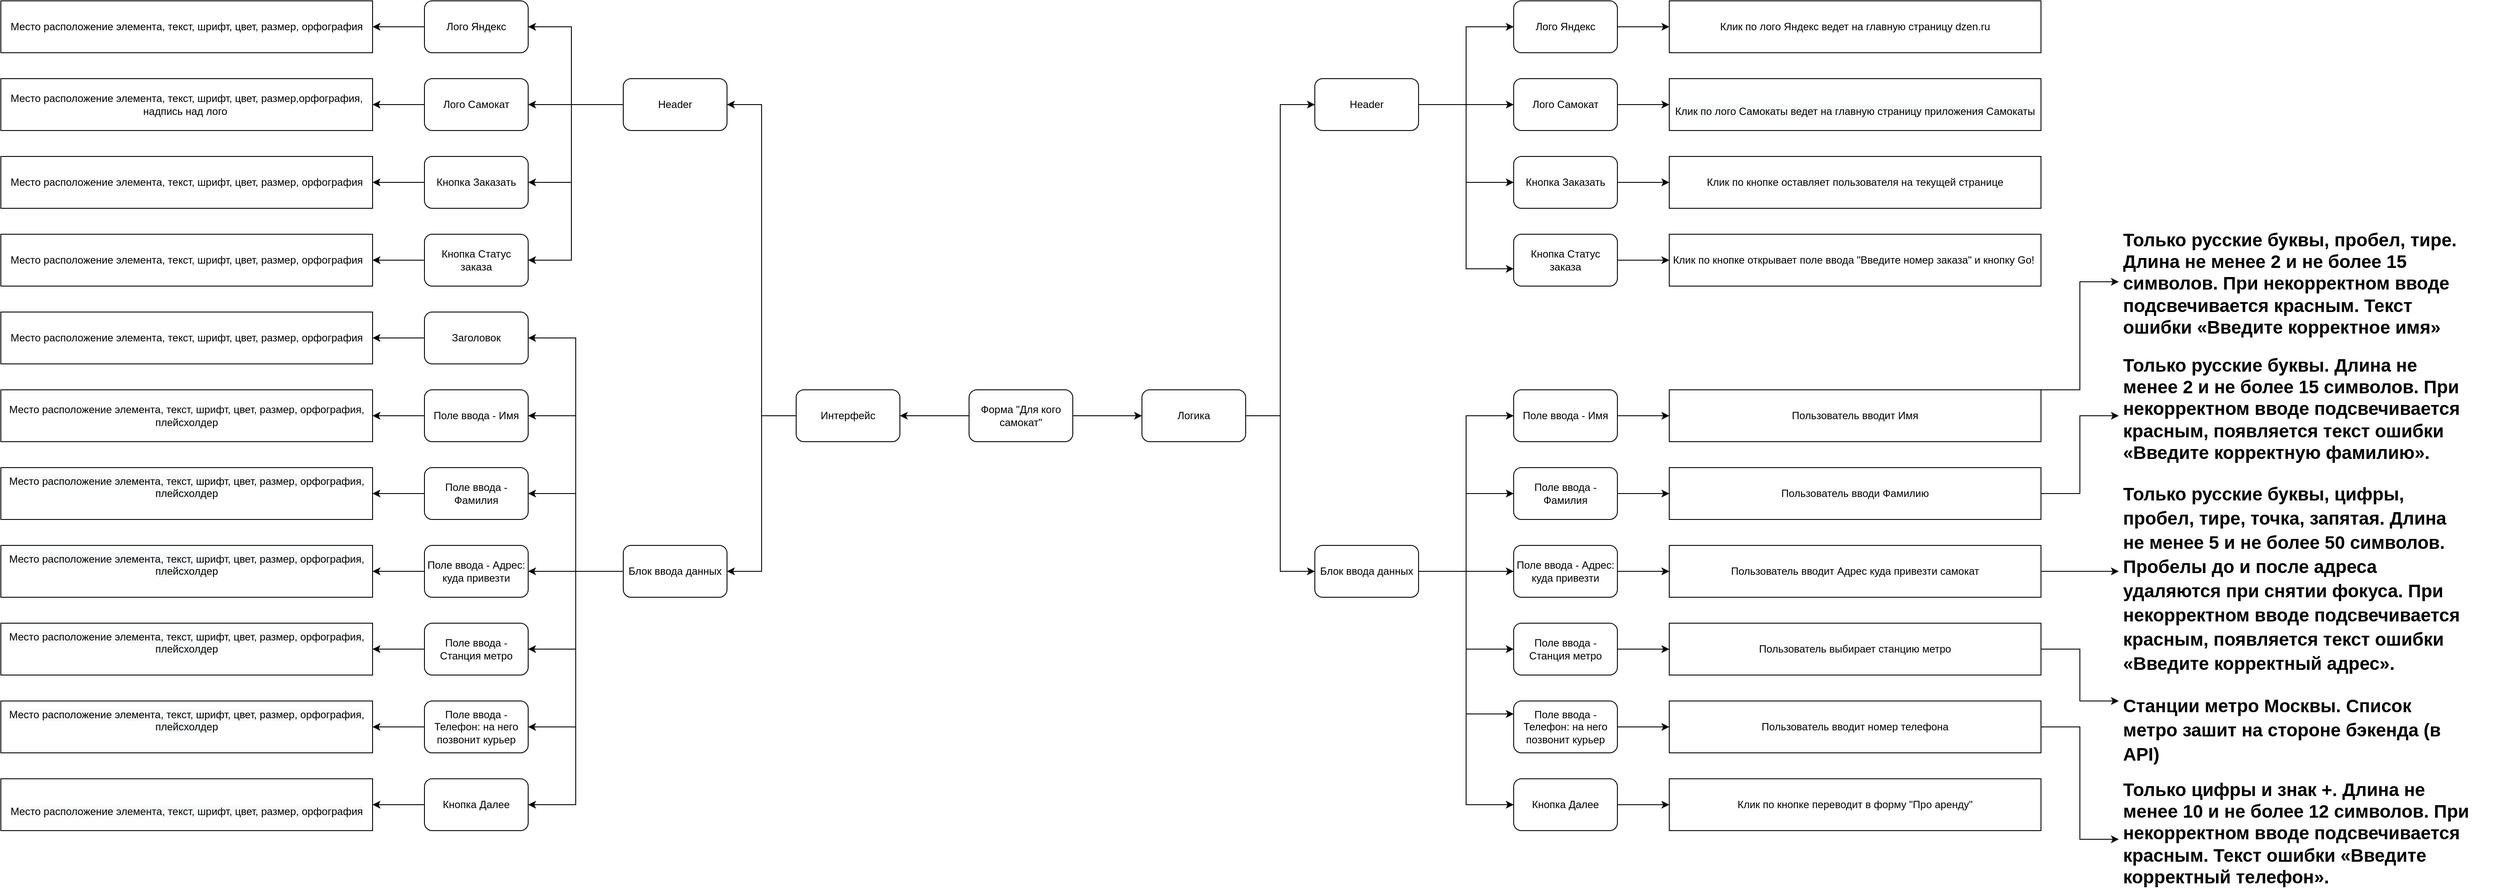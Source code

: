 <mxfile version="20.5.3" type="github">
  <diagram id="o3SfKFsg-XddMGT-pLEB" name="Страница 1">
    <mxGraphModel dx="2241" dy="1990" grid="1" gridSize="10" guides="1" tooltips="1" connect="1" arrows="1" fold="1" page="1" pageScale="1" pageWidth="827" pageHeight="1169" math="0" shadow="0">
      <root>
        <mxCell id="0" />
        <mxCell id="1" parent="0" />
        <mxCell id="TAnfAXLuEqWQbed71-oy-4" value="" style="edgeStyle=orthogonalEdgeStyle;rounded=0;orthogonalLoop=1;jettySize=auto;html=1;" edge="1" parent="1" source="TAnfAXLuEqWQbed71-oy-1" target="TAnfAXLuEqWQbed71-oy-3">
          <mxGeometry relative="1" as="geometry" />
        </mxCell>
        <mxCell id="TAnfAXLuEqWQbed71-oy-6" value="" style="edgeStyle=orthogonalEdgeStyle;rounded=0;orthogonalLoop=1;jettySize=auto;html=1;" edge="1" parent="1" source="TAnfAXLuEqWQbed71-oy-1" target="TAnfAXLuEqWQbed71-oy-5">
          <mxGeometry relative="1" as="geometry" />
        </mxCell>
        <mxCell id="TAnfAXLuEqWQbed71-oy-1" value="Форма &quot;Для кого самокат&quot;" style="rounded=1;whiteSpace=wrap;html=1;" vertex="1" parent="1">
          <mxGeometry x="350" y="270" width="120" height="60" as="geometry" />
        </mxCell>
        <mxCell id="TAnfAXLuEqWQbed71-oy-80" style="edgeStyle=orthogonalEdgeStyle;rounded=0;orthogonalLoop=1;jettySize=auto;html=1;entryX=0;entryY=0.5;entryDx=0;entryDy=0;" edge="1" parent="1" source="TAnfAXLuEqWQbed71-oy-3" target="TAnfAXLuEqWQbed71-oy-78">
          <mxGeometry relative="1" as="geometry" />
        </mxCell>
        <mxCell id="TAnfAXLuEqWQbed71-oy-81" style="edgeStyle=orthogonalEdgeStyle;rounded=0;orthogonalLoop=1;jettySize=auto;html=1;entryX=0;entryY=0.5;entryDx=0;entryDy=0;" edge="1" parent="1" source="TAnfAXLuEqWQbed71-oy-3" target="TAnfAXLuEqWQbed71-oy-79">
          <mxGeometry relative="1" as="geometry" />
        </mxCell>
        <mxCell id="TAnfAXLuEqWQbed71-oy-3" value="Логика" style="whiteSpace=wrap;html=1;rounded=1;" vertex="1" parent="1">
          <mxGeometry x="550" y="270" width="120" height="60" as="geometry" />
        </mxCell>
        <mxCell id="TAnfAXLuEqWQbed71-oy-28" style="edgeStyle=orthogonalEdgeStyle;rounded=0;orthogonalLoop=1;jettySize=auto;html=1;entryX=1;entryY=0.5;entryDx=0;entryDy=0;" edge="1" parent="1" source="TAnfAXLuEqWQbed71-oy-5" target="TAnfAXLuEqWQbed71-oy-7">
          <mxGeometry relative="1" as="geometry" />
        </mxCell>
        <mxCell id="TAnfAXLuEqWQbed71-oy-29" style="edgeStyle=orthogonalEdgeStyle;rounded=0;orthogonalLoop=1;jettySize=auto;html=1;entryX=1;entryY=0.5;entryDx=0;entryDy=0;" edge="1" parent="1" source="TAnfAXLuEqWQbed71-oy-5" target="TAnfAXLuEqWQbed71-oy-27">
          <mxGeometry relative="1" as="geometry" />
        </mxCell>
        <mxCell id="TAnfAXLuEqWQbed71-oy-5" value="Интерфейс" style="whiteSpace=wrap;html=1;rounded=1;" vertex="1" parent="1">
          <mxGeometry x="150" y="270" width="120" height="60" as="geometry" />
        </mxCell>
        <mxCell id="TAnfAXLuEqWQbed71-oy-18" value="" style="edgeStyle=orthogonalEdgeStyle;rounded=0;orthogonalLoop=1;jettySize=auto;html=1;" edge="1" parent="1" source="TAnfAXLuEqWQbed71-oy-7" target="TAnfAXLuEqWQbed71-oy-17">
          <mxGeometry relative="1" as="geometry" />
        </mxCell>
        <mxCell id="TAnfAXLuEqWQbed71-oy-20" style="edgeStyle=orthogonalEdgeStyle;rounded=0;orthogonalLoop=1;jettySize=auto;html=1;entryX=1;entryY=0.5;entryDx=0;entryDy=0;" edge="1" parent="1" source="TAnfAXLuEqWQbed71-oy-7" target="TAnfAXLuEqWQbed71-oy-19">
          <mxGeometry relative="1" as="geometry">
            <Array as="points">
              <mxPoint x="-110" y="-60" />
              <mxPoint x="-110" y="30" />
            </Array>
          </mxGeometry>
        </mxCell>
        <mxCell id="TAnfAXLuEqWQbed71-oy-21" style="edgeStyle=orthogonalEdgeStyle;rounded=0;orthogonalLoop=1;jettySize=auto;html=1;entryX=1;entryY=0.5;entryDx=0;entryDy=0;" edge="1" parent="1" source="TAnfAXLuEqWQbed71-oy-7" target="TAnfAXLuEqWQbed71-oy-10">
          <mxGeometry relative="1" as="geometry">
            <Array as="points">
              <mxPoint x="-110" y="-60" />
              <mxPoint x="-110" y="-150" />
            </Array>
          </mxGeometry>
        </mxCell>
        <mxCell id="TAnfAXLuEqWQbed71-oy-24" style="edgeStyle=orthogonalEdgeStyle;rounded=0;orthogonalLoop=1;jettySize=auto;html=1;entryX=1;entryY=0.5;entryDx=0;entryDy=0;" edge="1" parent="1" source="TAnfAXLuEqWQbed71-oy-7" target="TAnfAXLuEqWQbed71-oy-23">
          <mxGeometry relative="1" as="geometry">
            <Array as="points">
              <mxPoint x="-110" y="-60" />
              <mxPoint x="-110" y="120" />
            </Array>
          </mxGeometry>
        </mxCell>
        <mxCell id="TAnfAXLuEqWQbed71-oy-7" value="Header" style="whiteSpace=wrap;html=1;rounded=1;" vertex="1" parent="1">
          <mxGeometry x="-50" y="-90" width="120" height="60" as="geometry" />
        </mxCell>
        <mxCell id="TAnfAXLuEqWQbed71-oy-63" style="edgeStyle=orthogonalEdgeStyle;rounded=0;orthogonalLoop=1;jettySize=auto;html=1;entryX=1;entryY=0.5;entryDx=0;entryDy=0;" edge="1" parent="1" source="TAnfAXLuEqWQbed71-oy-10" target="TAnfAXLuEqWQbed71-oy-52">
          <mxGeometry relative="1" as="geometry" />
        </mxCell>
        <mxCell id="TAnfAXLuEqWQbed71-oy-10" value="Лого Яндекс" style="whiteSpace=wrap;html=1;rounded=1;" vertex="1" parent="1">
          <mxGeometry x="-280" y="-180" width="120" height="60" as="geometry" />
        </mxCell>
        <mxCell id="TAnfAXLuEqWQbed71-oy-64" style="edgeStyle=orthogonalEdgeStyle;rounded=0;orthogonalLoop=1;jettySize=auto;html=1;entryX=1;entryY=0.5;entryDx=0;entryDy=0;" edge="1" parent="1" source="TAnfAXLuEqWQbed71-oy-17" target="TAnfAXLuEqWQbed71-oy-53">
          <mxGeometry relative="1" as="geometry" />
        </mxCell>
        <mxCell id="TAnfAXLuEqWQbed71-oy-17" value="Лого Самокат" style="whiteSpace=wrap;html=1;rounded=1;" vertex="1" parent="1">
          <mxGeometry x="-280" y="-90" width="120" height="60" as="geometry" />
        </mxCell>
        <mxCell id="TAnfAXLuEqWQbed71-oy-66" style="edgeStyle=orthogonalEdgeStyle;rounded=0;orthogonalLoop=1;jettySize=auto;html=1;entryX=1;entryY=0.5;entryDx=0;entryDy=0;" edge="1" parent="1" source="TAnfAXLuEqWQbed71-oy-19" target="TAnfAXLuEqWQbed71-oy-54">
          <mxGeometry relative="1" as="geometry" />
        </mxCell>
        <mxCell id="TAnfAXLuEqWQbed71-oy-19" value="Кнопка Заказать" style="whiteSpace=wrap;html=1;rounded=1;" vertex="1" parent="1">
          <mxGeometry x="-280" width="120" height="60" as="geometry" />
        </mxCell>
        <mxCell id="TAnfAXLuEqWQbed71-oy-67" style="edgeStyle=orthogonalEdgeStyle;rounded=0;orthogonalLoop=1;jettySize=auto;html=1;entryX=1;entryY=0.5;entryDx=0;entryDy=0;" edge="1" parent="1" source="TAnfAXLuEqWQbed71-oy-23" target="TAnfAXLuEqWQbed71-oy-55">
          <mxGeometry relative="1" as="geometry" />
        </mxCell>
        <mxCell id="TAnfAXLuEqWQbed71-oy-23" value="Кнопка Статус заказа" style="whiteSpace=wrap;html=1;rounded=1;" vertex="1" parent="1">
          <mxGeometry x="-280" y="90" width="120" height="60" as="geometry" />
        </mxCell>
        <mxCell id="TAnfAXLuEqWQbed71-oy-38" style="edgeStyle=orthogonalEdgeStyle;rounded=0;orthogonalLoop=1;jettySize=auto;html=1;entryX=1;entryY=0.5;entryDx=0;entryDy=0;" edge="1" parent="1" source="TAnfAXLuEqWQbed71-oy-27" target="TAnfAXLuEqWQbed71-oy-30">
          <mxGeometry relative="1" as="geometry" />
        </mxCell>
        <mxCell id="TAnfAXLuEqWQbed71-oy-39" style="edgeStyle=orthogonalEdgeStyle;rounded=0;orthogonalLoop=1;jettySize=auto;html=1;entryX=1;entryY=0.5;entryDx=0;entryDy=0;" edge="1" parent="1" source="TAnfAXLuEqWQbed71-oy-27" target="TAnfAXLuEqWQbed71-oy-31">
          <mxGeometry relative="1" as="geometry" />
        </mxCell>
        <mxCell id="TAnfAXLuEqWQbed71-oy-40" style="edgeStyle=orthogonalEdgeStyle;rounded=0;orthogonalLoop=1;jettySize=auto;html=1;entryX=1;entryY=0.5;entryDx=0;entryDy=0;" edge="1" parent="1" source="TAnfAXLuEqWQbed71-oy-27" target="TAnfAXLuEqWQbed71-oy-32">
          <mxGeometry relative="1" as="geometry" />
        </mxCell>
        <mxCell id="TAnfAXLuEqWQbed71-oy-41" style="edgeStyle=orthogonalEdgeStyle;rounded=0;orthogonalLoop=1;jettySize=auto;html=1;entryX=1;entryY=0.5;entryDx=0;entryDy=0;" edge="1" parent="1" source="TAnfAXLuEqWQbed71-oy-27" target="TAnfAXLuEqWQbed71-oy-33">
          <mxGeometry relative="1" as="geometry" />
        </mxCell>
        <mxCell id="TAnfAXLuEqWQbed71-oy-42" style="edgeStyle=orthogonalEdgeStyle;rounded=0;orthogonalLoop=1;jettySize=auto;html=1;entryX=1;entryY=0.5;entryDx=0;entryDy=0;" edge="1" parent="1" source="TAnfAXLuEqWQbed71-oy-27" target="TAnfAXLuEqWQbed71-oy-34">
          <mxGeometry relative="1" as="geometry" />
        </mxCell>
        <mxCell id="TAnfAXLuEqWQbed71-oy-43" style="edgeStyle=orthogonalEdgeStyle;rounded=0;orthogonalLoop=1;jettySize=auto;html=1;entryX=1;entryY=0.5;entryDx=0;entryDy=0;" edge="1" parent="1" source="TAnfAXLuEqWQbed71-oy-27" target="TAnfAXLuEqWQbed71-oy-35">
          <mxGeometry relative="1" as="geometry" />
        </mxCell>
        <mxCell id="TAnfAXLuEqWQbed71-oy-82" style="edgeStyle=orthogonalEdgeStyle;rounded=0;orthogonalLoop=1;jettySize=auto;html=1;entryX=1;entryY=0.5;entryDx=0;entryDy=0;" edge="1" parent="1" source="TAnfAXLuEqWQbed71-oy-27" target="TAnfAXLuEqWQbed71-oy-36">
          <mxGeometry relative="1" as="geometry" />
        </mxCell>
        <mxCell id="TAnfAXLuEqWQbed71-oy-27" value="Блок ввода данных" style="whiteSpace=wrap;html=1;rounded=1;" vertex="1" parent="1">
          <mxGeometry x="-50" y="450" width="120" height="60" as="geometry" />
        </mxCell>
        <mxCell id="TAnfAXLuEqWQbed71-oy-68" style="edgeStyle=orthogonalEdgeStyle;rounded=0;orthogonalLoop=1;jettySize=auto;html=1;entryX=1;entryY=0.5;entryDx=0;entryDy=0;" edge="1" parent="1" source="TAnfAXLuEqWQbed71-oy-30" target="TAnfAXLuEqWQbed71-oy-56">
          <mxGeometry relative="1" as="geometry" />
        </mxCell>
        <mxCell id="TAnfAXLuEqWQbed71-oy-30" value="Заголовок" style="whiteSpace=wrap;html=1;rounded=1;" vertex="1" parent="1">
          <mxGeometry x="-280" y="180" width="120" height="60" as="geometry" />
        </mxCell>
        <mxCell id="TAnfAXLuEqWQbed71-oy-69" style="edgeStyle=orthogonalEdgeStyle;rounded=0;orthogonalLoop=1;jettySize=auto;html=1;entryX=1;entryY=0.5;entryDx=0;entryDy=0;" edge="1" parent="1" source="TAnfAXLuEqWQbed71-oy-31" target="TAnfAXLuEqWQbed71-oy-57">
          <mxGeometry relative="1" as="geometry" />
        </mxCell>
        <mxCell id="TAnfAXLuEqWQbed71-oy-31" value="Поле ввода - Имя" style="whiteSpace=wrap;html=1;rounded=1;" vertex="1" parent="1">
          <mxGeometry x="-280" y="270" width="120" height="60" as="geometry" />
        </mxCell>
        <mxCell id="TAnfAXLuEqWQbed71-oy-70" style="edgeStyle=orthogonalEdgeStyle;rounded=0;orthogonalLoop=1;jettySize=auto;html=1;entryX=1;entryY=0.5;entryDx=0;entryDy=0;" edge="1" parent="1" source="TAnfAXLuEqWQbed71-oy-32" target="TAnfAXLuEqWQbed71-oy-58">
          <mxGeometry relative="1" as="geometry" />
        </mxCell>
        <mxCell id="TAnfAXLuEqWQbed71-oy-32" value="Поле ввода - Фамилия" style="whiteSpace=wrap;html=1;rounded=1;" vertex="1" parent="1">
          <mxGeometry x="-280" y="360" width="120" height="60" as="geometry" />
        </mxCell>
        <mxCell id="TAnfAXLuEqWQbed71-oy-71" style="edgeStyle=orthogonalEdgeStyle;rounded=0;orthogonalLoop=1;jettySize=auto;html=1;entryX=1;entryY=0.5;entryDx=0;entryDy=0;" edge="1" parent="1" source="TAnfAXLuEqWQbed71-oy-33" target="TAnfAXLuEqWQbed71-oy-59">
          <mxGeometry relative="1" as="geometry" />
        </mxCell>
        <mxCell id="TAnfAXLuEqWQbed71-oy-33" value="Поле ввода - Адрес: куда привезти" style="whiteSpace=wrap;html=1;rounded=1;" vertex="1" parent="1">
          <mxGeometry x="-280" y="450" width="120" height="60" as="geometry" />
        </mxCell>
        <mxCell id="TAnfAXLuEqWQbed71-oy-72" style="edgeStyle=orthogonalEdgeStyle;rounded=0;orthogonalLoop=1;jettySize=auto;html=1;entryX=1;entryY=0.5;entryDx=0;entryDy=0;" edge="1" parent="1" source="TAnfAXLuEqWQbed71-oy-34" target="TAnfAXLuEqWQbed71-oy-60">
          <mxGeometry relative="1" as="geometry" />
        </mxCell>
        <mxCell id="TAnfAXLuEqWQbed71-oy-34" value="Поле ввода - Станция метро" style="whiteSpace=wrap;html=1;rounded=1;" vertex="1" parent="1">
          <mxGeometry x="-280" y="540" width="120" height="60" as="geometry" />
        </mxCell>
        <mxCell id="TAnfAXLuEqWQbed71-oy-73" style="edgeStyle=orthogonalEdgeStyle;rounded=0;orthogonalLoop=1;jettySize=auto;html=1;entryX=1;entryY=0.5;entryDx=0;entryDy=0;" edge="1" parent="1" source="TAnfAXLuEqWQbed71-oy-35" target="TAnfAXLuEqWQbed71-oy-61">
          <mxGeometry relative="1" as="geometry" />
        </mxCell>
        <mxCell id="TAnfAXLuEqWQbed71-oy-35" value="Поле ввода - Телефон: на него позвонит курьер" style="whiteSpace=wrap;html=1;rounded=1;" vertex="1" parent="1">
          <mxGeometry x="-280" y="630" width="120" height="60" as="geometry" />
        </mxCell>
        <mxCell id="TAnfAXLuEqWQbed71-oy-74" style="edgeStyle=orthogonalEdgeStyle;rounded=0;orthogonalLoop=1;jettySize=auto;html=1;entryX=1;entryY=0.5;entryDx=0;entryDy=0;" edge="1" parent="1" source="TAnfAXLuEqWQbed71-oy-36" target="TAnfAXLuEqWQbed71-oy-62">
          <mxGeometry relative="1" as="geometry" />
        </mxCell>
        <mxCell id="TAnfAXLuEqWQbed71-oy-36" value="Кнопка Далее" style="whiteSpace=wrap;html=1;rounded=1;" vertex="1" parent="1">
          <mxGeometry x="-280" y="720" width="120" height="60" as="geometry" />
        </mxCell>
        <mxCell id="TAnfAXLuEqWQbed71-oy-52" value="Место расположение элемента, текст, шрифт, цвет, размер, орфография" style="rounded=0;whiteSpace=wrap;html=1;" vertex="1" parent="1">
          <mxGeometry x="-770" y="-180" width="430" height="60" as="geometry" />
        </mxCell>
        <mxCell id="TAnfAXLuEqWQbed71-oy-53" value="Место расположение элемента, текст, шрифт, цвет, размер,орфография,&lt;br&gt;надпись над лого&amp;nbsp;" style="rounded=0;whiteSpace=wrap;html=1;" vertex="1" parent="1">
          <mxGeometry x="-770" y="-90" width="430" height="60" as="geometry" />
        </mxCell>
        <mxCell id="TAnfAXLuEqWQbed71-oy-54" value="Место расположение элемента, текст, шрифт, цвет, размер, орфография" style="rounded=0;whiteSpace=wrap;html=1;" vertex="1" parent="1">
          <mxGeometry x="-770" width="430" height="60" as="geometry" />
        </mxCell>
        <mxCell id="TAnfAXLuEqWQbed71-oy-55" value="Место расположение элемента, текст, шрифт, цвет, размер, орфография" style="rounded=0;whiteSpace=wrap;html=1;" vertex="1" parent="1">
          <mxGeometry x="-770" y="90" width="430" height="60" as="geometry" />
        </mxCell>
        <mxCell id="TAnfAXLuEqWQbed71-oy-56" value="Место расположение элемента, текст, шрифт, цвет, размер, орфография" style="rounded=0;whiteSpace=wrap;html=1;" vertex="1" parent="1">
          <mxGeometry x="-770" y="180" width="430" height="60" as="geometry" />
        </mxCell>
        <mxCell id="TAnfAXLuEqWQbed71-oy-57" value="Место расположение элемента, текст, шрифт, цвет, размер, орфография, плейсхолдер" style="rounded=0;whiteSpace=wrap;html=1;" vertex="1" parent="1">
          <mxGeometry x="-770" y="270" width="430" height="60" as="geometry" />
        </mxCell>
        <mxCell id="TAnfAXLuEqWQbed71-oy-58" value="&#xa;&lt;span style=&quot;color: rgb(0, 0, 0); font-family: Helvetica; font-size: 12px; font-style: normal; font-variant-ligatures: normal; font-variant-caps: normal; font-weight: 400; letter-spacing: normal; orphans: 2; text-align: center; text-indent: 0px; text-transform: none; widows: 2; word-spacing: 0px; -webkit-text-stroke-width: 0px; background-color: rgb(248, 249, 250); text-decoration-thickness: initial; text-decoration-style: initial; text-decoration-color: initial; float: none; display: inline !important;&quot;&gt;Место расположение элемента, текст, шрифт, цвет, размер, орфография, плейсхолдер&lt;/span&gt;&#xa;&#xa;" style="rounded=0;whiteSpace=wrap;html=1;" vertex="1" parent="1">
          <mxGeometry x="-770" y="360" width="430" height="60" as="geometry" />
        </mxCell>
        <mxCell id="TAnfAXLuEqWQbed71-oy-59" value="&#xa;&lt;span style=&quot;color: rgb(0, 0, 0); font-family: Helvetica; font-size: 12px; font-style: normal; font-variant-ligatures: normal; font-variant-caps: normal; font-weight: 400; letter-spacing: normal; orphans: 2; text-align: center; text-indent: 0px; text-transform: none; widows: 2; word-spacing: 0px; -webkit-text-stroke-width: 0px; background-color: rgb(248, 249, 250); text-decoration-thickness: initial; text-decoration-style: initial; text-decoration-color: initial; float: none; display: inline !important;&quot;&gt;Место расположение элемента, текст, шрифт, цвет, размер, орфография, плейсхолдер&lt;/span&gt;&#xa;&#xa;" style="rounded=0;whiteSpace=wrap;html=1;" vertex="1" parent="1">
          <mxGeometry x="-770" y="450" width="430" height="60" as="geometry" />
        </mxCell>
        <mxCell id="TAnfAXLuEqWQbed71-oy-60" value="&#xa;&lt;span style=&quot;color: rgb(0, 0, 0); font-family: Helvetica; font-size: 12px; font-style: normal; font-variant-ligatures: normal; font-variant-caps: normal; font-weight: 400; letter-spacing: normal; orphans: 2; text-align: center; text-indent: 0px; text-transform: none; widows: 2; word-spacing: 0px; -webkit-text-stroke-width: 0px; background-color: rgb(248, 249, 250); text-decoration-thickness: initial; text-decoration-style: initial; text-decoration-color: initial; float: none; display: inline !important;&quot;&gt;Место расположение элемента, текст, шрифт, цвет, размер, орфография, плейсхолдер&lt;/span&gt;&#xa;&#xa;" style="rounded=0;whiteSpace=wrap;html=1;" vertex="1" parent="1">
          <mxGeometry x="-770" y="540" width="430" height="60" as="geometry" />
        </mxCell>
        <mxCell id="TAnfAXLuEqWQbed71-oy-61" value="&#xa;&lt;span style=&quot;color: rgb(0, 0, 0); font-family: Helvetica; font-size: 12px; font-style: normal; font-variant-ligatures: normal; font-variant-caps: normal; font-weight: 400; letter-spacing: normal; orphans: 2; text-align: center; text-indent: 0px; text-transform: none; widows: 2; word-spacing: 0px; -webkit-text-stroke-width: 0px; background-color: rgb(248, 249, 250); text-decoration-thickness: initial; text-decoration-style: initial; text-decoration-color: initial; float: none; display: inline !important;&quot;&gt;Место расположение элемента, текст, шрифт, цвет, размер, орфография, плейсхолдер&lt;/span&gt;&#xa;&#xa;" style="rounded=0;whiteSpace=wrap;html=1;" vertex="1" parent="1">
          <mxGeometry x="-770" y="630" width="430" height="60" as="geometry" />
        </mxCell>
        <mxCell id="TAnfAXLuEqWQbed71-oy-62" value="&lt;br&gt;&lt;span style=&quot;color: rgb(0, 0, 0); font-family: Helvetica; font-size: 12px; font-style: normal; font-variant-ligatures: normal; font-variant-caps: normal; font-weight: 400; letter-spacing: normal; orphans: 2; text-align: center; text-indent: 0px; text-transform: none; widows: 2; word-spacing: 0px; -webkit-text-stroke-width: 0px; background-color: rgb(248, 249, 250); text-decoration-thickness: initial; text-decoration-style: initial; text-decoration-color: initial; float: none; display: inline !important;&quot;&gt;Место расположение элемента, текст, шрифт, цвет, размер, орфография&lt;/span&gt;&lt;br&gt;" style="rounded=0;whiteSpace=wrap;html=1;" vertex="1" parent="1">
          <mxGeometry x="-770" y="720" width="430" height="60" as="geometry" />
        </mxCell>
        <mxCell id="TAnfAXLuEqWQbed71-oy-134" style="edgeStyle=orthogonalEdgeStyle;rounded=0;orthogonalLoop=1;jettySize=auto;html=1;entryX=0;entryY=0.5;entryDx=0;entryDy=0;" edge="1" parent="1" source="TAnfAXLuEqWQbed71-oy-78" target="TAnfAXLuEqWQbed71-oy-116">
          <mxGeometry relative="1" as="geometry" />
        </mxCell>
        <mxCell id="TAnfAXLuEqWQbed71-oy-135" style="edgeStyle=orthogonalEdgeStyle;rounded=0;orthogonalLoop=1;jettySize=auto;html=1;entryX=0;entryY=0.5;entryDx=0;entryDy=0;" edge="1" parent="1" source="TAnfAXLuEqWQbed71-oy-78" target="TAnfAXLuEqWQbed71-oy-117">
          <mxGeometry relative="1" as="geometry" />
        </mxCell>
        <mxCell id="TAnfAXLuEqWQbed71-oy-136" style="edgeStyle=orthogonalEdgeStyle;rounded=0;orthogonalLoop=1;jettySize=auto;html=1;entryX=0;entryY=0.5;entryDx=0;entryDy=0;entryPerimeter=0;" edge="1" parent="1" source="TAnfAXLuEqWQbed71-oy-78" target="TAnfAXLuEqWQbed71-oy-118">
          <mxGeometry relative="1" as="geometry" />
        </mxCell>
        <mxCell id="TAnfAXLuEqWQbed71-oy-137" style="edgeStyle=orthogonalEdgeStyle;rounded=0;orthogonalLoop=1;jettySize=auto;html=1;entryX=0;entryY=0.667;entryDx=0;entryDy=0;entryPerimeter=0;" edge="1" parent="1" source="TAnfAXLuEqWQbed71-oy-78" target="TAnfAXLuEqWQbed71-oy-119">
          <mxGeometry relative="1" as="geometry" />
        </mxCell>
        <mxCell id="TAnfAXLuEqWQbed71-oy-78" value="Header" style="whiteSpace=wrap;html=1;rounded=1;" vertex="1" parent="1">
          <mxGeometry x="750" y="-90" width="120" height="60" as="geometry" />
        </mxCell>
        <mxCell id="TAnfAXLuEqWQbed71-oy-128" style="edgeStyle=orthogonalEdgeStyle;rounded=0;orthogonalLoop=1;jettySize=auto;html=1;entryX=0;entryY=0.5;entryDx=0;entryDy=0;" edge="1" parent="1" source="TAnfAXLuEqWQbed71-oy-79" target="TAnfAXLuEqWQbed71-oy-121">
          <mxGeometry relative="1" as="geometry" />
        </mxCell>
        <mxCell id="TAnfAXLuEqWQbed71-oy-129" style="edgeStyle=orthogonalEdgeStyle;rounded=0;orthogonalLoop=1;jettySize=auto;html=1;entryX=0;entryY=0.5;entryDx=0;entryDy=0;" edge="1" parent="1" source="TAnfAXLuEqWQbed71-oy-79" target="TAnfAXLuEqWQbed71-oy-122">
          <mxGeometry relative="1" as="geometry" />
        </mxCell>
        <mxCell id="TAnfAXLuEqWQbed71-oy-130" style="edgeStyle=orthogonalEdgeStyle;rounded=0;orthogonalLoop=1;jettySize=auto;html=1;entryX=0;entryY=0.5;entryDx=0;entryDy=0;" edge="1" parent="1" source="TAnfAXLuEqWQbed71-oy-79" target="TAnfAXLuEqWQbed71-oy-123">
          <mxGeometry relative="1" as="geometry" />
        </mxCell>
        <mxCell id="TAnfAXLuEqWQbed71-oy-131" style="edgeStyle=orthogonalEdgeStyle;rounded=0;orthogonalLoop=1;jettySize=auto;html=1;entryX=0;entryY=0.5;entryDx=0;entryDy=0;" edge="1" parent="1" source="TAnfAXLuEqWQbed71-oy-79" target="TAnfAXLuEqWQbed71-oy-124">
          <mxGeometry relative="1" as="geometry" />
        </mxCell>
        <mxCell id="TAnfAXLuEqWQbed71-oy-132" style="edgeStyle=orthogonalEdgeStyle;rounded=0;orthogonalLoop=1;jettySize=auto;html=1;entryX=0;entryY=0.25;entryDx=0;entryDy=0;" edge="1" parent="1" source="TAnfAXLuEqWQbed71-oy-79" target="TAnfAXLuEqWQbed71-oy-125">
          <mxGeometry relative="1" as="geometry" />
        </mxCell>
        <mxCell id="TAnfAXLuEqWQbed71-oy-133" style="edgeStyle=orthogonalEdgeStyle;rounded=0;orthogonalLoop=1;jettySize=auto;html=1;entryX=0;entryY=0.5;entryDx=0;entryDy=0;" edge="1" parent="1" source="TAnfAXLuEqWQbed71-oy-79" target="TAnfAXLuEqWQbed71-oy-126">
          <mxGeometry relative="1" as="geometry" />
        </mxCell>
        <mxCell id="TAnfAXLuEqWQbed71-oy-79" value="Блок ввода данных" style="whiteSpace=wrap;html=1;rounded=1;" vertex="1" parent="1">
          <mxGeometry x="750" y="450" width="120" height="60" as="geometry" />
        </mxCell>
        <mxCell id="TAnfAXLuEqWQbed71-oy-149" style="edgeStyle=orthogonalEdgeStyle;rounded=0;orthogonalLoop=1;jettySize=auto;html=1;entryX=0;entryY=0.5;entryDx=0;entryDy=0;" edge="1" parent="1" source="TAnfAXLuEqWQbed71-oy-116" target="TAnfAXLuEqWQbed71-oy-138">
          <mxGeometry relative="1" as="geometry" />
        </mxCell>
        <mxCell id="TAnfAXLuEqWQbed71-oy-116" value="Лого Яндекс" style="whiteSpace=wrap;html=1;rounded=1;" vertex="1" parent="1">
          <mxGeometry x="980" y="-180" width="120" height="60" as="geometry" />
        </mxCell>
        <mxCell id="TAnfAXLuEqWQbed71-oy-150" style="edgeStyle=orthogonalEdgeStyle;rounded=0;orthogonalLoop=1;jettySize=auto;html=1;entryX=0;entryY=0.5;entryDx=0;entryDy=0;" edge="1" parent="1" source="TAnfAXLuEqWQbed71-oy-117" target="TAnfAXLuEqWQbed71-oy-139">
          <mxGeometry relative="1" as="geometry" />
        </mxCell>
        <mxCell id="TAnfAXLuEqWQbed71-oy-117" value="Лого Самокат" style="whiteSpace=wrap;html=1;rounded=1;" vertex="1" parent="1">
          <mxGeometry x="980" y="-90" width="120" height="60" as="geometry" />
        </mxCell>
        <mxCell id="TAnfAXLuEqWQbed71-oy-151" style="edgeStyle=orthogonalEdgeStyle;rounded=0;orthogonalLoop=1;jettySize=auto;html=1;entryX=0;entryY=0.5;entryDx=0;entryDy=0;" edge="1" parent="1" source="TAnfAXLuEqWQbed71-oy-118" target="TAnfAXLuEqWQbed71-oy-140">
          <mxGeometry relative="1" as="geometry" />
        </mxCell>
        <mxCell id="TAnfAXLuEqWQbed71-oy-118" value="Кнопка Заказать" style="whiteSpace=wrap;html=1;rounded=1;" vertex="1" parent="1">
          <mxGeometry x="980" width="120" height="60" as="geometry" />
        </mxCell>
        <mxCell id="TAnfAXLuEqWQbed71-oy-152" style="edgeStyle=orthogonalEdgeStyle;rounded=0;orthogonalLoop=1;jettySize=auto;html=1;entryX=0;entryY=0.5;entryDx=0;entryDy=0;" edge="1" parent="1" source="TAnfAXLuEqWQbed71-oy-119" target="TAnfAXLuEqWQbed71-oy-141">
          <mxGeometry relative="1" as="geometry" />
        </mxCell>
        <mxCell id="TAnfAXLuEqWQbed71-oy-119" value="Кнопка Статус заказа" style="whiteSpace=wrap;html=1;rounded=1;" vertex="1" parent="1">
          <mxGeometry x="980" y="90" width="120" height="60" as="geometry" />
        </mxCell>
        <mxCell id="TAnfAXLuEqWQbed71-oy-154" style="edgeStyle=orthogonalEdgeStyle;rounded=0;orthogonalLoop=1;jettySize=auto;html=1;entryX=0;entryY=0.5;entryDx=0;entryDy=0;entryPerimeter=0;" edge="1" parent="1" source="TAnfAXLuEqWQbed71-oy-121" target="TAnfAXLuEqWQbed71-oy-143">
          <mxGeometry relative="1" as="geometry" />
        </mxCell>
        <mxCell id="TAnfAXLuEqWQbed71-oy-121" value="Поле ввода - Имя" style="whiteSpace=wrap;html=1;rounded=1;" vertex="1" parent="1">
          <mxGeometry x="980" y="270" width="120" height="60" as="geometry" />
        </mxCell>
        <mxCell id="TAnfAXLuEqWQbed71-oy-155" style="edgeStyle=orthogonalEdgeStyle;rounded=0;orthogonalLoop=1;jettySize=auto;html=1;entryX=0;entryY=0.5;entryDx=0;entryDy=0;" edge="1" parent="1" source="TAnfAXLuEqWQbed71-oy-122" target="TAnfAXLuEqWQbed71-oy-144">
          <mxGeometry relative="1" as="geometry" />
        </mxCell>
        <mxCell id="TAnfAXLuEqWQbed71-oy-122" value="Поле ввода - Фамилия" style="whiteSpace=wrap;html=1;rounded=1;" vertex="1" parent="1">
          <mxGeometry x="980" y="360" width="120" height="60" as="geometry" />
        </mxCell>
        <mxCell id="TAnfAXLuEqWQbed71-oy-156" style="edgeStyle=orthogonalEdgeStyle;rounded=0;orthogonalLoop=1;jettySize=auto;html=1;entryX=0;entryY=0.5;entryDx=0;entryDy=0;" edge="1" parent="1" source="TAnfAXLuEqWQbed71-oy-123" target="TAnfAXLuEqWQbed71-oy-145">
          <mxGeometry relative="1" as="geometry" />
        </mxCell>
        <mxCell id="TAnfAXLuEqWQbed71-oy-123" value="Поле ввода - Адрес: куда привезти" style="whiteSpace=wrap;html=1;rounded=1;" vertex="1" parent="1">
          <mxGeometry x="980" y="450" width="120" height="60" as="geometry" />
        </mxCell>
        <mxCell id="TAnfAXLuEqWQbed71-oy-157" style="edgeStyle=orthogonalEdgeStyle;rounded=0;orthogonalLoop=1;jettySize=auto;html=1;entryX=0;entryY=0.5;entryDx=0;entryDy=0;" edge="1" parent="1" source="TAnfAXLuEqWQbed71-oy-124" target="TAnfAXLuEqWQbed71-oy-146">
          <mxGeometry relative="1" as="geometry" />
        </mxCell>
        <mxCell id="TAnfAXLuEqWQbed71-oy-124" value="Поле ввода - Станция метро" style="whiteSpace=wrap;html=1;rounded=1;" vertex="1" parent="1">
          <mxGeometry x="980" y="540" width="120" height="60" as="geometry" />
        </mxCell>
        <mxCell id="TAnfAXLuEqWQbed71-oy-158" style="edgeStyle=orthogonalEdgeStyle;rounded=0;orthogonalLoop=1;jettySize=auto;html=1;entryX=0;entryY=0.5;entryDx=0;entryDy=0;" edge="1" parent="1" source="TAnfAXLuEqWQbed71-oy-125" target="TAnfAXLuEqWQbed71-oy-147">
          <mxGeometry relative="1" as="geometry" />
        </mxCell>
        <mxCell id="TAnfAXLuEqWQbed71-oy-125" value="Поле ввода - Телефон: на него позвонит курьер" style="whiteSpace=wrap;html=1;rounded=1;" vertex="1" parent="1">
          <mxGeometry x="980" y="630" width="120" height="60" as="geometry" />
        </mxCell>
        <mxCell id="TAnfAXLuEqWQbed71-oy-159" style="edgeStyle=orthogonalEdgeStyle;rounded=0;orthogonalLoop=1;jettySize=auto;html=1;entryX=0;entryY=0.5;entryDx=0;entryDy=0;" edge="1" parent="1" source="TAnfAXLuEqWQbed71-oy-126" target="TAnfAXLuEqWQbed71-oy-148">
          <mxGeometry relative="1" as="geometry" />
        </mxCell>
        <mxCell id="TAnfAXLuEqWQbed71-oy-126" value="Кнопка Далее" style="whiteSpace=wrap;html=1;rounded=1;" vertex="1" parent="1">
          <mxGeometry x="980" y="720" width="120" height="60" as="geometry" />
        </mxCell>
        <mxCell id="TAnfAXLuEqWQbed71-oy-138" value="Клик по лого Яндекс ведет на главную страницу dzen.ru" style="rounded=0;whiteSpace=wrap;html=1;" vertex="1" parent="1">
          <mxGeometry x="1160" y="-180" width="430" height="60" as="geometry" />
        </mxCell>
        <mxCell id="TAnfAXLuEqWQbed71-oy-139" value="&lt;br&gt;&lt;span style=&quot;color: rgb(0, 0, 0); font-family: Helvetica; font-size: 12px; font-style: normal; font-variant-ligatures: normal; font-variant-caps: normal; font-weight: 400; letter-spacing: normal; orphans: 2; text-align: center; text-indent: 0px; text-transform: none; widows: 2; word-spacing: 0px; -webkit-text-stroke-width: 0px; background-color: rgb(248, 249, 250); text-decoration-thickness: initial; text-decoration-style: initial; text-decoration-color: initial; float: none; display: inline !important;&quot;&gt;Клик по лого Самокаты ведет на главную страницу приложения Самокаты&lt;/span&gt;" style="rounded=0;whiteSpace=wrap;html=1;" vertex="1" parent="1">
          <mxGeometry x="1160" y="-90" width="430" height="60" as="geometry" />
        </mxCell>
        <mxCell id="TAnfAXLuEqWQbed71-oy-140" value="Клик по кнопке оставляет пользователя на текущей странице" style="rounded=0;whiteSpace=wrap;html=1;" vertex="1" parent="1">
          <mxGeometry x="1160" width="430" height="60" as="geometry" />
        </mxCell>
        <mxCell id="TAnfAXLuEqWQbed71-oy-141" value="Клик по кнопке открывает поле ввода &quot;Введите номер заказа&quot; и кнопку Go!&amp;nbsp;" style="rounded=0;whiteSpace=wrap;html=1;" vertex="1" parent="1">
          <mxGeometry x="1160" y="90" width="430" height="60" as="geometry" />
        </mxCell>
        <mxCell id="TAnfAXLuEqWQbed71-oy-165" style="edgeStyle=orthogonalEdgeStyle;rounded=0;orthogonalLoop=1;jettySize=auto;html=1;entryX=0;entryY=0.5;entryDx=0;entryDy=0;fontSize=21;" edge="1" parent="1" source="TAnfAXLuEqWQbed71-oy-143" target="TAnfAXLuEqWQbed71-oy-161">
          <mxGeometry relative="1" as="geometry">
            <Array as="points">
              <mxPoint x="1635" y="270" />
              <mxPoint x="1635" y="145" />
            </Array>
          </mxGeometry>
        </mxCell>
        <mxCell id="TAnfAXLuEqWQbed71-oy-143" value="Пользователь вводит Имя" style="rounded=0;whiteSpace=wrap;html=1;" vertex="1" parent="1">
          <mxGeometry x="1160" y="270" width="430" height="60" as="geometry" />
        </mxCell>
        <mxCell id="TAnfAXLuEqWQbed71-oy-170" style="edgeStyle=orthogonalEdgeStyle;rounded=0;orthogonalLoop=1;jettySize=auto;html=1;entryX=0;entryY=0.5;entryDx=0;entryDy=0;fontSize=21;" edge="1" parent="1" source="TAnfAXLuEqWQbed71-oy-144" target="TAnfAXLuEqWQbed71-oy-162">
          <mxGeometry relative="1" as="geometry" />
        </mxCell>
        <mxCell id="TAnfAXLuEqWQbed71-oy-144" value="Пользователь вводи Фамилию" style="rounded=0;whiteSpace=wrap;html=1;" vertex="1" parent="1">
          <mxGeometry x="1160" y="360" width="430" height="60" as="geometry" />
        </mxCell>
        <mxCell id="TAnfAXLuEqWQbed71-oy-169" style="edgeStyle=orthogonalEdgeStyle;rounded=0;orthogonalLoop=1;jettySize=auto;html=1;entryX=0;entryY=0.5;entryDx=0;entryDy=0;fontSize=21;" edge="1" parent="1" source="TAnfAXLuEqWQbed71-oy-145" target="TAnfAXLuEqWQbed71-oy-163">
          <mxGeometry relative="1" as="geometry" />
        </mxCell>
        <mxCell id="TAnfAXLuEqWQbed71-oy-145" value="Пользователь вводит Адрес куда привезти самокат" style="rounded=0;whiteSpace=wrap;html=1;" vertex="1" parent="1">
          <mxGeometry x="1160" y="450" width="430" height="60" as="geometry" />
        </mxCell>
        <mxCell id="TAnfAXLuEqWQbed71-oy-168" style="edgeStyle=orthogonalEdgeStyle;rounded=0;orthogonalLoop=1;jettySize=auto;html=1;entryX=0;entryY=0.25;entryDx=0;entryDy=0;fontSize=21;" edge="1" parent="1" source="TAnfAXLuEqWQbed71-oy-146" target="TAnfAXLuEqWQbed71-oy-164">
          <mxGeometry relative="1" as="geometry" />
        </mxCell>
        <mxCell id="TAnfAXLuEqWQbed71-oy-146" value="Пользователь выбирает станцию метро" style="rounded=0;whiteSpace=wrap;html=1;" vertex="1" parent="1">
          <mxGeometry x="1160" y="540" width="430" height="60" as="geometry" />
        </mxCell>
        <mxCell id="TAnfAXLuEqWQbed71-oy-172" style="edgeStyle=orthogonalEdgeStyle;rounded=0;orthogonalLoop=1;jettySize=auto;html=1;entryX=0;entryY=0.5;entryDx=0;entryDy=0;fontSize=21;" edge="1" parent="1" source="TAnfAXLuEqWQbed71-oy-147" target="TAnfAXLuEqWQbed71-oy-171">
          <mxGeometry relative="1" as="geometry" />
        </mxCell>
        <mxCell id="TAnfAXLuEqWQbed71-oy-147" value="Пользователь вводит номер телефона" style="rounded=0;whiteSpace=wrap;html=1;" vertex="1" parent="1">
          <mxGeometry x="1160" y="630" width="430" height="60" as="geometry" />
        </mxCell>
        <mxCell id="TAnfAXLuEqWQbed71-oy-148" value="Клик по кнопке переводит в форму &quot;Про аренду&quot;" style="rounded=0;whiteSpace=wrap;html=1;" vertex="1" parent="1">
          <mxGeometry x="1160" y="720" width="430" height="60" as="geometry" />
        </mxCell>
        <mxCell id="TAnfAXLuEqWQbed71-oy-161" value="&lt;h1 style=&quot;font-size: 21px;&quot;&gt;Только русские буквы, пробел, тире.&lt;br&gt;Длина не менее 2 и не более 15&lt;br&gt;символов. При некорректном вводе&lt;br&gt;подсвечивается красным. Текст&lt;br&gt;ошибки «Введите корректное имя»&lt;br&gt;&lt;/h1&gt;" style="text;html=1;strokeColor=none;fillColor=none;spacing=5;spacingTop=-20;whiteSpace=wrap;overflow=hidden;rounded=0;" vertex="1" parent="1">
          <mxGeometry x="1680" y="80" width="410" height="130" as="geometry" />
        </mxCell>
        <mxCell id="TAnfAXLuEqWQbed71-oy-162" value="&lt;h1 style=&quot;font-size: 21px;&quot;&gt;Только русские буквы. Длина не&lt;br style=&quot;&quot;&gt;менее 2 и не более 15 символов. При&lt;br style=&quot;&quot;&gt;некорректном вводе подсвечивается&lt;br style=&quot;&quot;&gt;красным, появляется текст ошибки&lt;br style=&quot;&quot;&gt;«Введите корректную фамилию».&lt;br&gt;&lt;/h1&gt;" style="text;html=1;strokeColor=none;fillColor=none;spacing=5;spacingTop=-20;whiteSpace=wrap;overflow=hidden;rounded=0;fontSize=20;" vertex="1" parent="1">
          <mxGeometry x="1680" y="225" width="440" height="150" as="geometry" />
        </mxCell>
        <mxCell id="TAnfAXLuEqWQbed71-oy-163" value="&lt;h1 style=&quot;line-height: 50%;&quot;&gt;&lt;font style=&quot;font-size: 21px;&quot;&gt;Только русские буквы, цифры,&lt;br&gt;пробел, тире, точка, запятая. Длина&lt;br&gt;не менее 5 и не более 50 символов.&lt;br&gt;Пробелы до и после адреса&lt;br&gt;удаляются при снятии фокуса. При&lt;br&gt;некорректном вводе подсвечивается&lt;br&gt;красным, появляется текст ошибки&lt;br&gt;«Введите корректный адрес».&amp;nbsp;&lt;/font&gt;&lt;br&gt;&lt;/h1&gt;" style="text;html=1;strokeColor=none;fillColor=none;spacing=5;spacingTop=-20;whiteSpace=wrap;overflow=hidden;rounded=0;fontSize=21;" vertex="1" parent="1">
          <mxGeometry x="1680" y="355" width="410" height="250" as="geometry" />
        </mxCell>
        <mxCell id="TAnfAXLuEqWQbed71-oy-164" value="&lt;h1 style=&quot;line-height: 50%;&quot;&gt;&lt;font style=&quot;font-size: 21px;&quot;&gt;Станции метро Москвы. Список&lt;br&gt;метро зашит на стороне бэкенда (в&lt;br&gt;API)&lt;/font&gt;&lt;br&gt;&lt;/h1&gt;" style="text;html=1;strokeColor=none;fillColor=none;spacing=5;spacingTop=-20;whiteSpace=wrap;overflow=hidden;rounded=0;fontSize=21;" vertex="1" parent="1">
          <mxGeometry x="1680" y="600" width="390" height="120" as="geometry" />
        </mxCell>
        <mxCell id="TAnfAXLuEqWQbed71-oy-171" value="&lt;b&gt;Только цифры и знак +. Длина не&lt;br&gt;менее 10 и не более 12 символов. При&lt;br&gt;некорректном вводе подсвечивается&lt;br&gt;красным. Текст ошибки «Введите&lt;br&gt;корректный телефон».&amp;nbsp;&lt;/b&gt;" style="text;html=1;strokeColor=none;fillColor=none;spacing=5;spacingTop=-20;whiteSpace=wrap;overflow=hidden;rounded=0;fontSize=21;" vertex="1" parent="1">
          <mxGeometry x="1680" y="730" width="420" height="120" as="geometry" />
        </mxCell>
      </root>
    </mxGraphModel>
  </diagram>
</mxfile>

